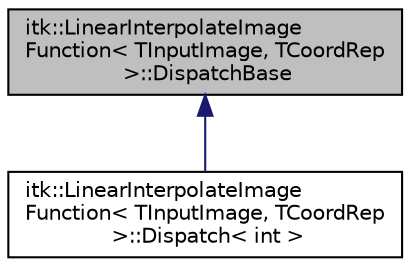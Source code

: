 digraph "itk::LinearInterpolateImageFunction&lt; TInputImage, TCoordRep &gt;::DispatchBase"
{
 // LATEX_PDF_SIZE
  edge [fontname="Helvetica",fontsize="10",labelfontname="Helvetica",labelfontsize="10"];
  node [fontname="Helvetica",fontsize="10",shape=record];
  Node1 [label="itk::LinearInterpolateImage\lFunction\< TInputImage, TCoordRep\l \>::DispatchBase",height=0.2,width=0.4,color="black", fillcolor="grey75", style="filled", fontcolor="black",tooltip=" "];
  Node1 -> Node2 [dir="back",color="midnightblue",fontsize="10",style="solid",fontname="Helvetica"];
  Node2 [label="itk::LinearInterpolateImage\lFunction\< TInputImage, TCoordRep\l \>::Dispatch\< int \>",height=0.2,width=0.4,color="black", fillcolor="white", style="filled",URL="$structitk_1_1LinearInterpolateImageFunction_1_1Dispatch.html",tooltip=" "];
}
